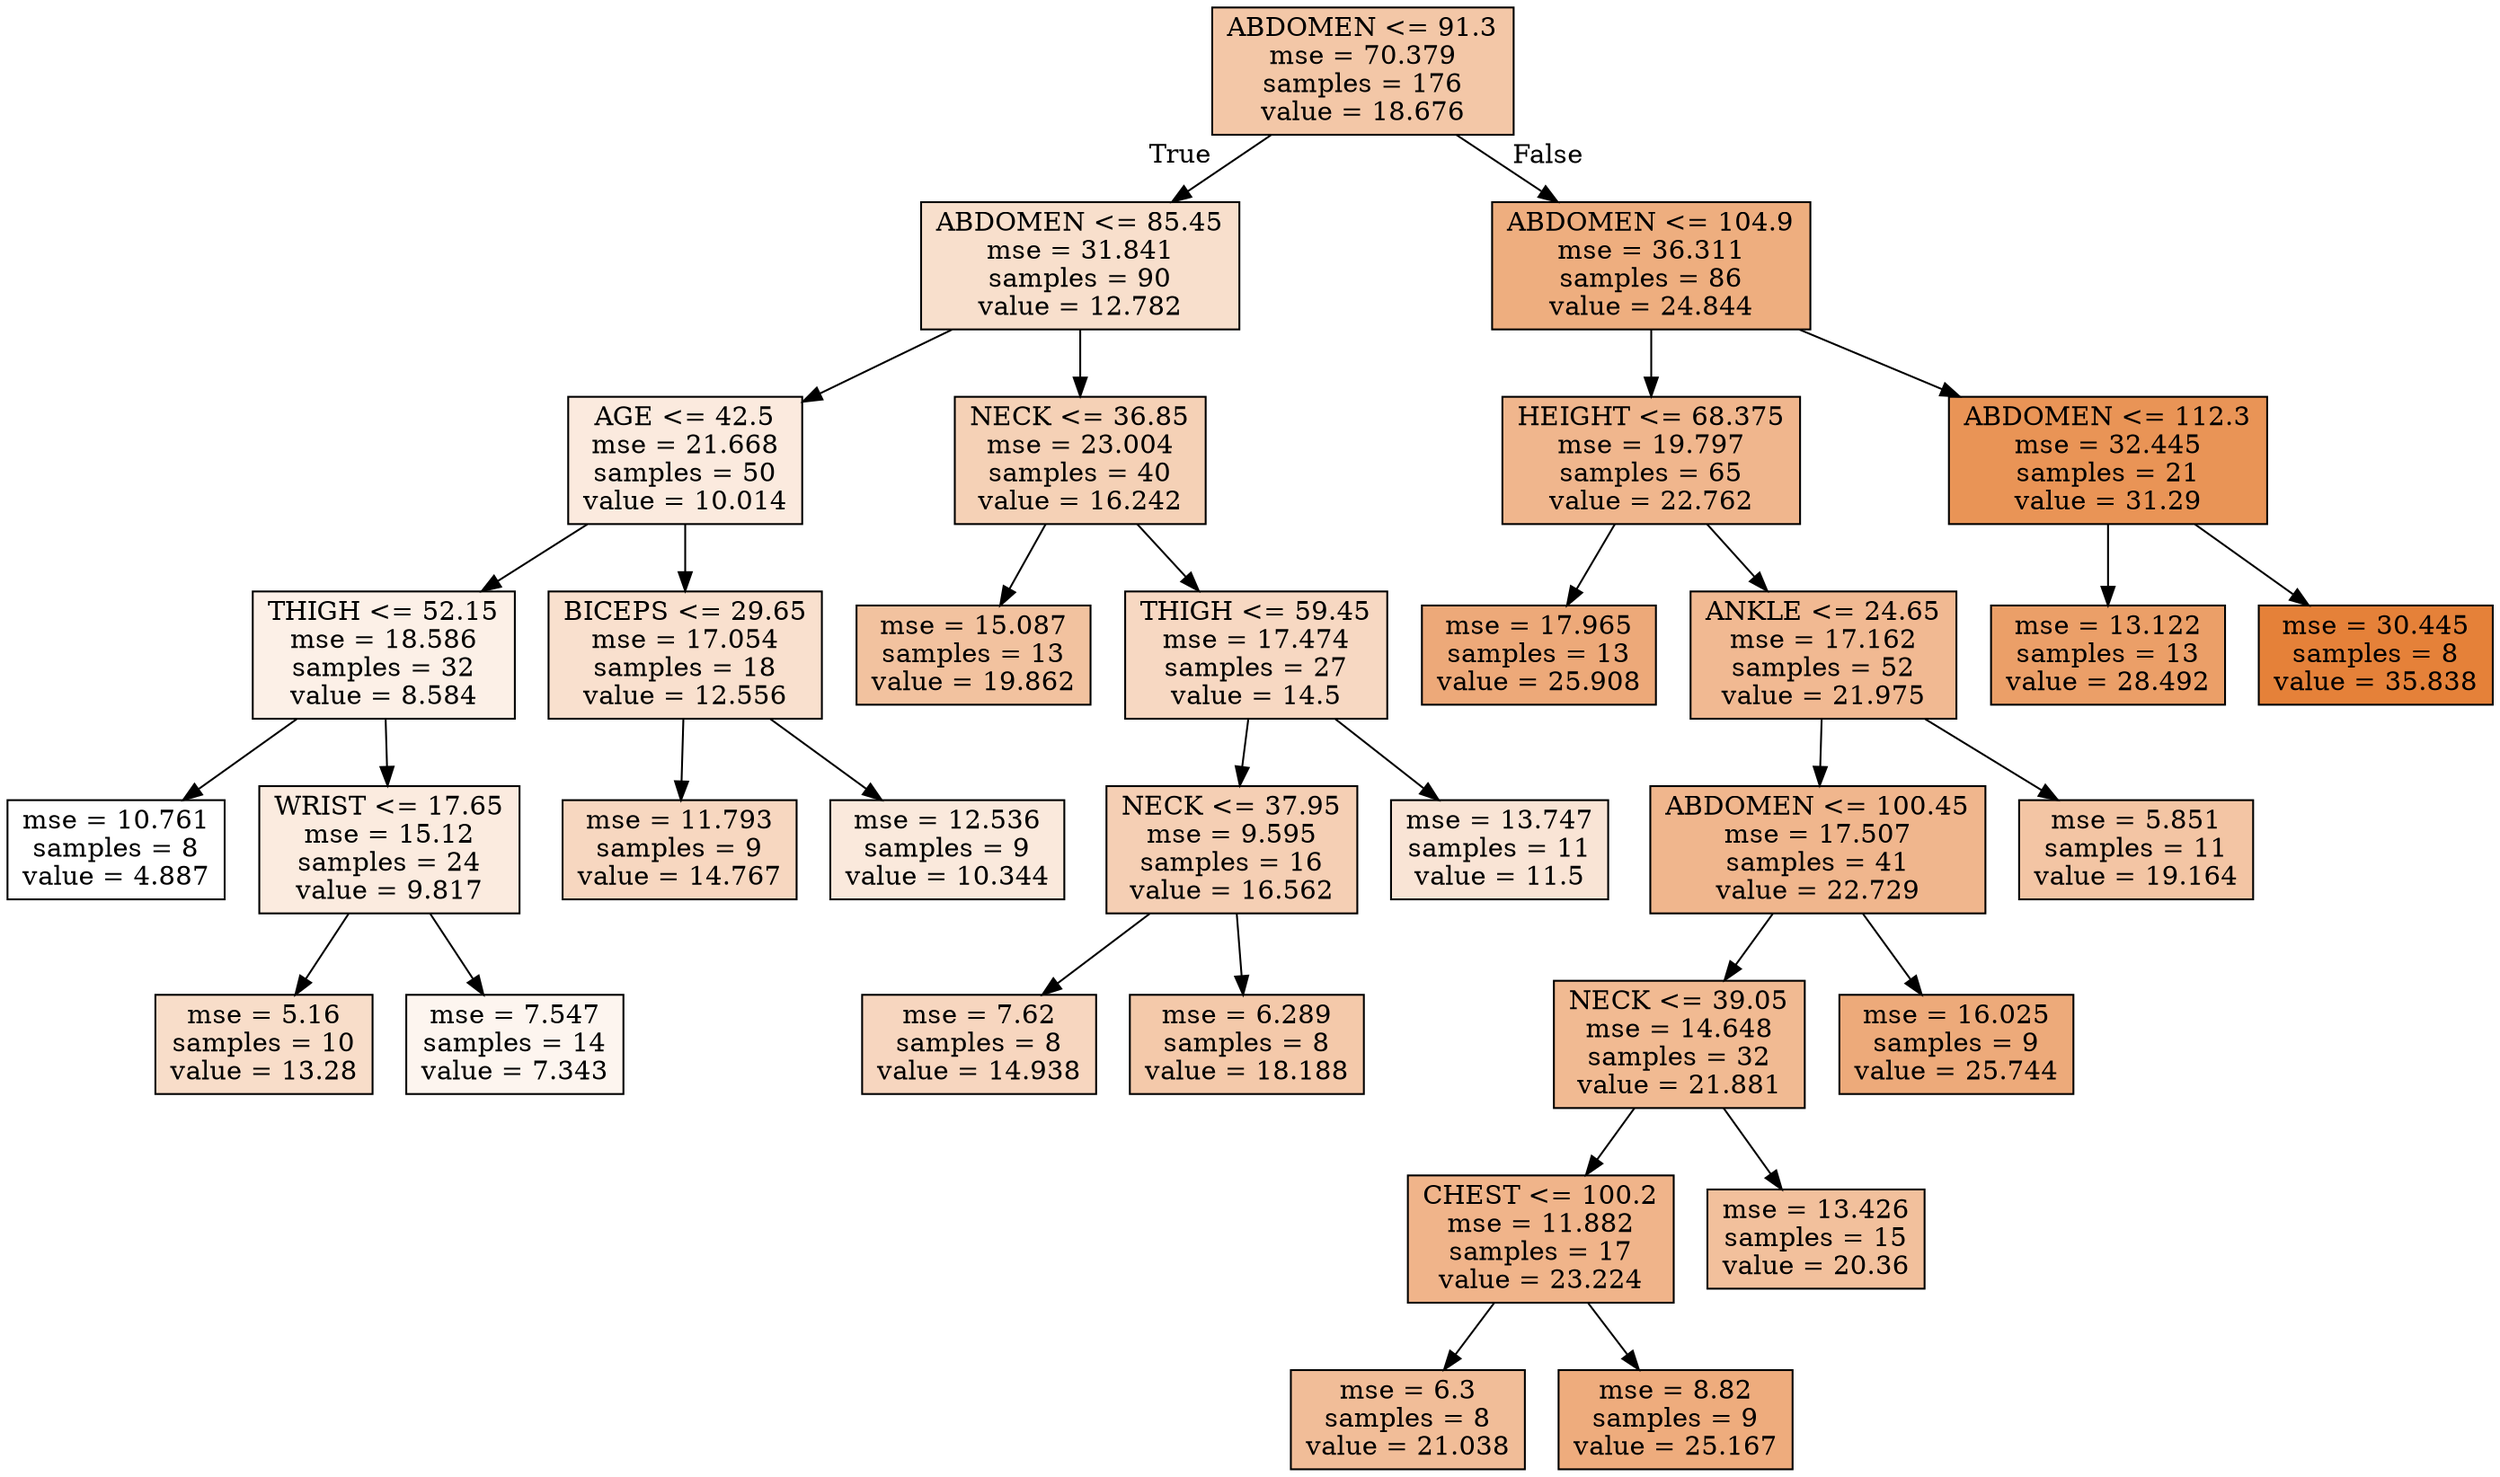 digraph Tree {
node [shape=box, style="filled", color="black"] ;
0 [label="ABDOMEN <= 91.3\nmse = 70.379\nsamples = 176\nvalue = 18.676", fillcolor="#f3c7a7"] ;
1 [label="ABDOMEN <= 85.45\nmse = 31.841\nsamples = 90\nvalue = 12.782", fillcolor="#f8dfcc"] ;
0 -> 1 [labeldistance=2.5, labelangle=45, headlabel="True"] ;
2 [label="AGE <= 42.5\nmse = 21.668\nsamples = 50\nvalue = 10.014", fillcolor="#fbeade"] ;
1 -> 2 ;
3 [label="THIGH <= 52.15\nmse = 18.586\nsamples = 32\nvalue = 8.584", fillcolor="#fcf0e7"] ;
2 -> 3 ;
4 [label="mse = 10.761\nsamples = 8\nvalue = 4.887", fillcolor="#ffffff"] ;
3 -> 4 ;
5 [label="WRIST <= 17.65\nmse = 15.12\nsamples = 24\nvalue = 9.817", fillcolor="#fbebdf"] ;
3 -> 5 ;
6 [label="mse = 5.16\nsamples = 10\nvalue = 13.28", fillcolor="#f8ddc9"] ;
5 -> 6 ;
7 [label="mse = 7.547\nsamples = 14\nvalue = 7.343", fillcolor="#fdf5ef"] ;
5 -> 7 ;
8 [label="BICEPS <= 29.65\nmse = 17.054\nsamples = 18\nvalue = 12.556", fillcolor="#f9e0ce"] ;
2 -> 8 ;
9 [label="mse = 11.793\nsamples = 9\nvalue = 14.767", fillcolor="#f7d7c0"] ;
8 -> 9 ;
10 [label="mse = 12.536\nsamples = 9\nvalue = 10.344", fillcolor="#fae9dc"] ;
8 -> 10 ;
11 [label="NECK <= 36.85\nmse = 23.004\nsamples = 40\nvalue = 16.242", fillcolor="#f5d1b6"] ;
1 -> 11 ;
12 [label="mse = 15.087\nsamples = 13\nvalue = 19.862", fillcolor="#f2c29f"] ;
11 -> 12 ;
13 [label="THIGH <= 59.45\nmse = 17.474\nsamples = 27\nvalue = 14.5", fillcolor="#f7d8c2"] ;
11 -> 13 ;
14 [label="NECK <= 37.95\nmse = 9.595\nsamples = 16\nvalue = 16.562", fillcolor="#f5cfb4"] ;
13 -> 14 ;
15 [label="mse = 7.62\nsamples = 8\nvalue = 14.938", fillcolor="#f7d6bf"] ;
14 -> 15 ;
16 [label="mse = 6.289\nsamples = 8\nvalue = 18.188", fillcolor="#f4c9aa"] ;
14 -> 16 ;
17 [label="mse = 13.747\nsamples = 11\nvalue = 11.5", fillcolor="#f9e4d5"] ;
13 -> 17 ;
18 [label="ABDOMEN <= 104.9\nmse = 36.311\nsamples = 86\nvalue = 24.844", fillcolor="#eeae7f"] ;
0 -> 18 [labeldistance=2.5, labelangle=-45, headlabel="False"] ;
19 [label="HEIGHT <= 68.375\nmse = 19.797\nsamples = 65\nvalue = 22.762", fillcolor="#f0b68d"] ;
18 -> 19 ;
20 [label="mse = 17.965\nsamples = 13\nvalue = 25.908", fillcolor="#eda979"] ;
19 -> 20 ;
21 [label="ANKLE <= 24.65\nmse = 17.162\nsamples = 52\nvalue = 21.975", fillcolor="#f1b992"] ;
19 -> 21 ;
22 [label="ABDOMEN <= 100.45\nmse = 17.507\nsamples = 41\nvalue = 22.729", fillcolor="#f0b68d"] ;
21 -> 22 ;
23 [label="NECK <= 39.05\nmse = 14.648\nsamples = 32\nvalue = 21.881", fillcolor="#f1ba92"] ;
22 -> 23 ;
24 [label="CHEST <= 100.2\nmse = 11.882\nsamples = 17\nvalue = 23.224", fillcolor="#f0b48a"] ;
23 -> 24 ;
25 [label="mse = 6.3\nsamples = 8\nvalue = 21.038", fillcolor="#f1bd98"] ;
24 -> 25 ;
26 [label="mse = 8.82\nsamples = 9\nvalue = 25.167", fillcolor="#eeac7d"] ;
24 -> 26 ;
27 [label="mse = 13.426\nsamples = 15\nvalue = 20.36", fillcolor="#f2c09c"] ;
23 -> 27 ;
28 [label="mse = 16.025\nsamples = 9\nvalue = 25.744", fillcolor="#edaa7a"] ;
22 -> 28 ;
29 [label="mse = 5.851\nsamples = 11\nvalue = 19.164", fillcolor="#f3c5a4"] ;
21 -> 29 ;
30 [label="ABDOMEN <= 112.3\nmse = 32.445\nsamples = 21\nvalue = 31.29", fillcolor="#e99456"] ;
18 -> 30 ;
31 [label="mse = 13.122\nsamples = 13\nvalue = 28.492", fillcolor="#eb9f68"] ;
30 -> 31 ;
32 [label="mse = 30.445\nsamples = 8\nvalue = 35.838", fillcolor="#e58139"] ;
30 -> 32 ;
}